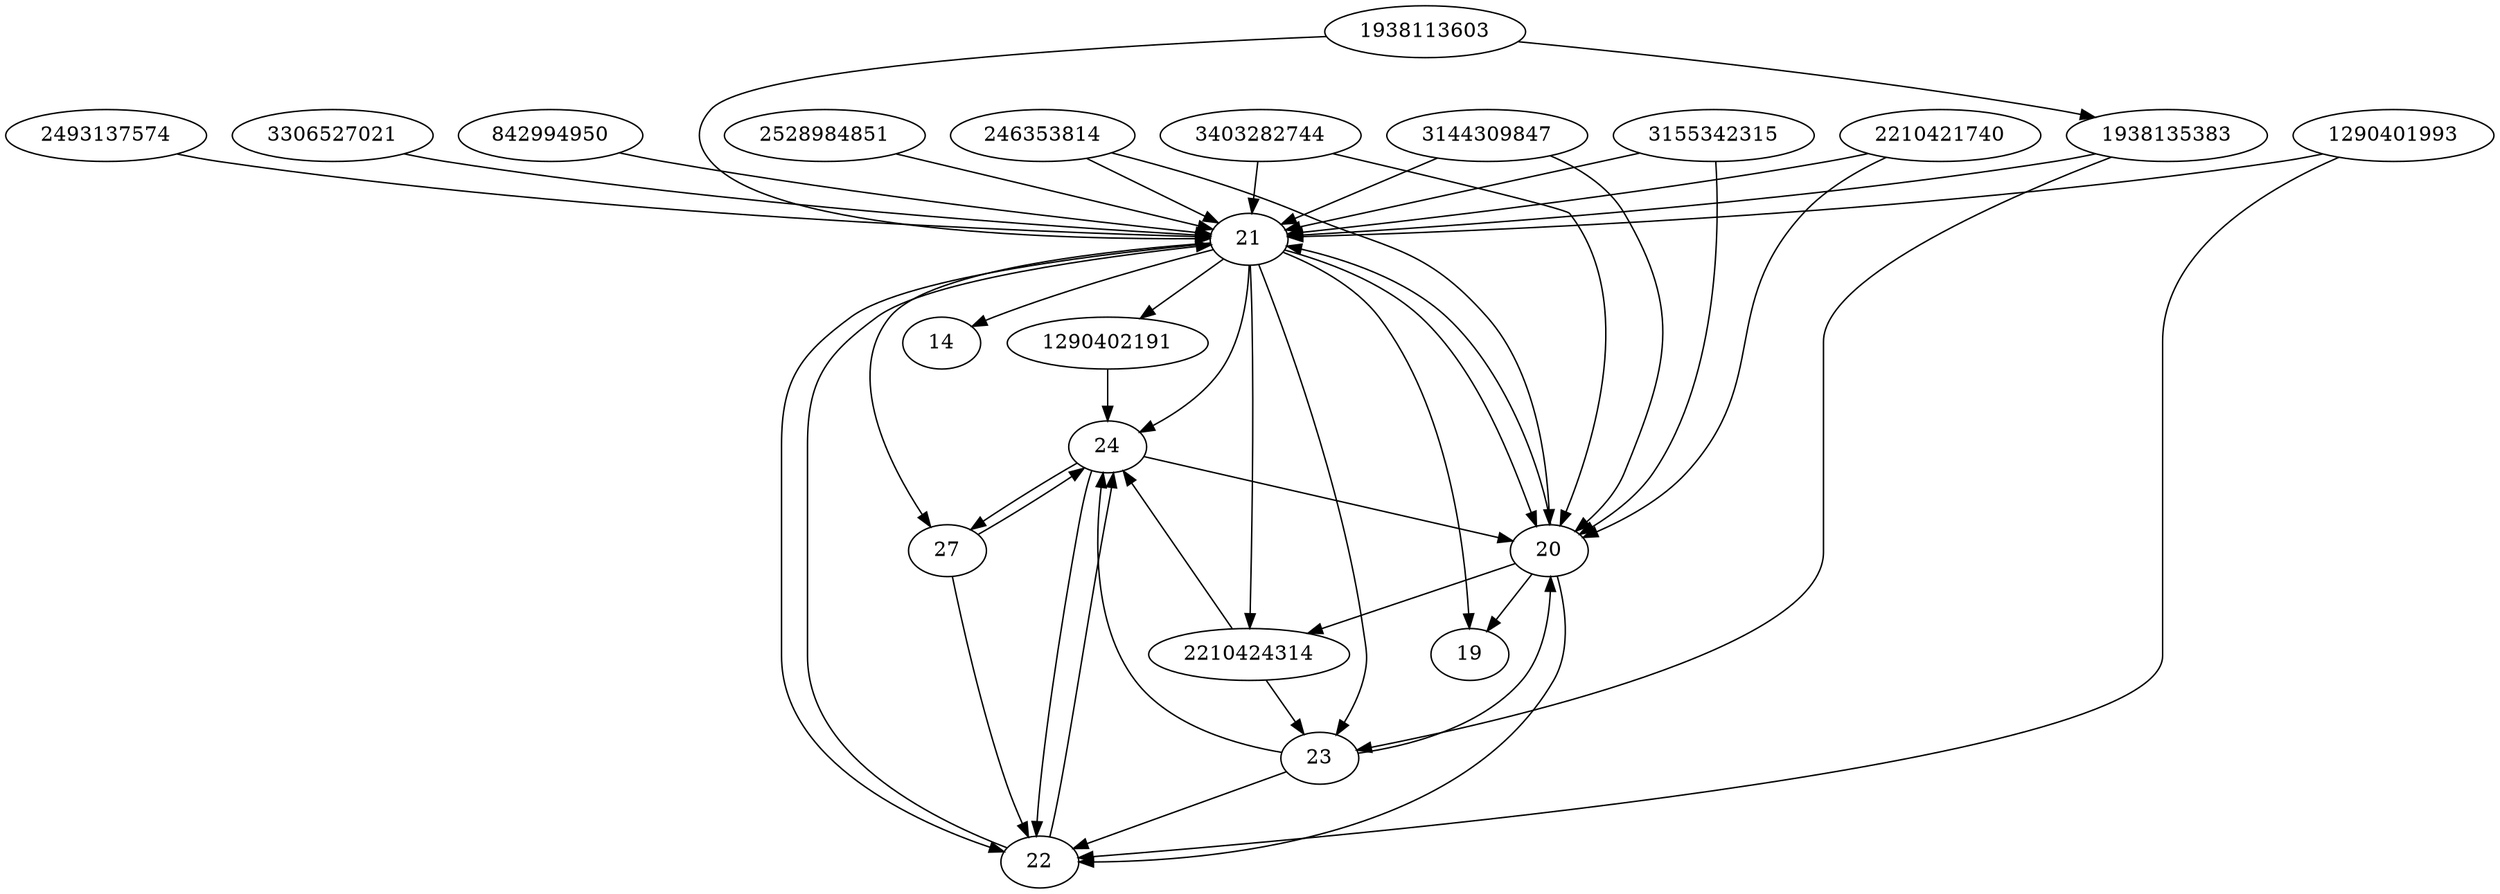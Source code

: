 strict digraph  {
842994950;
14;
1290402191;
2528984851;
20;
19;
246353814;
23;
22;
24;
21;
27;
2493137574;
3306527021;
3403282744;
1938113603;
1290401993;
3144309847;
1938135383;
3155342315;
2210421740;
2210424314;
842994950 -> 21;
1290402191 -> 24;
2528984851 -> 21;
20 -> 22;
20 -> 21;
20 -> 2210424314;
20 -> 19;
246353814 -> 20;
246353814 -> 21;
23 -> 22;
23 -> 20;
23 -> 24;
22 -> 24;
22 -> 21;
24 -> 22;
24 -> 20;
24 -> 27;
21 -> 23;
21 -> 19;
21 -> 14;
21 -> 20;
21 -> 1290402191;
21 -> 24;
21 -> 2210424314;
21 -> 22;
21 -> 27;
27 -> 24;
27 -> 22;
2493137574 -> 21;
3306527021 -> 21;
3403282744 -> 20;
3403282744 -> 21;
1938113603 -> 21;
1938113603 -> 1938135383;
1290401993 -> 21;
1290401993 -> 22;
3144309847 -> 20;
3144309847 -> 21;
1938135383 -> 21;
1938135383 -> 23;
3155342315 -> 20;
3155342315 -> 21;
2210421740 -> 20;
2210421740 -> 21;
2210424314 -> 23;
2210424314 -> 24;
}
